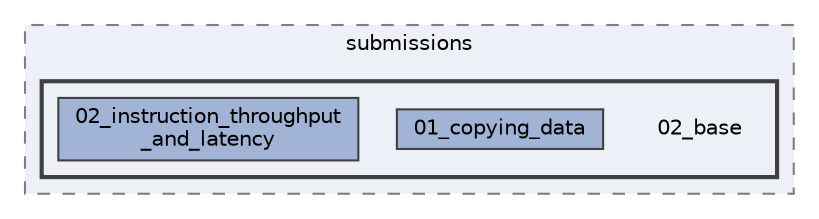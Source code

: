 digraph "/home/runner/work/machine-learning-compilers/machine-learning-compilers/src/submissions/02_base"
{
 // LATEX_PDF_SIZE
  bgcolor="transparent";
  edge [fontname=Helvetica,fontsize=10,labelfontname=Helvetica,labelfontsize=10];
  node [fontname=Helvetica,fontsize=10,shape=box,height=0.2,width=0.4];
  compound=true
  subgraph clusterdir_89b09214c7b8767e580eb9d0667695f6 {
    graph [ bgcolor="#edf0f7", pencolor="grey50", label="submissions", fontname=Helvetica,fontsize=10 style="filled,dashed", URL="dir_89b09214c7b8767e580eb9d0667695f6.html",tooltip=""]
  subgraph clusterdir_8f3814d38748b7c73405fc75327b8ba3 {
    graph [ bgcolor="#edf0f7", pencolor="grey25", label="", fontname=Helvetica,fontsize=10 style="filled,bold", URL="dir_8f3814d38748b7c73405fc75327b8ba3.html",tooltip=""]
    dir_8f3814d38748b7c73405fc75327b8ba3 [shape=plaintext, label="02_base"];
  dir_c8316a8095387fb8630d1f47c2e56ec5 [label="01_copying_data", fillcolor="#a2b4d6", color="grey25", style="filled", URL="dir_c8316a8095387fb8630d1f47c2e56ec5.html",tooltip=""];
  dir_50185a774c3beb41d3503b15f7296656 [label="02_instruction_throughput\l_and_latency", fillcolor="#a2b4d6", color="grey25", style="filled", URL="dir_50185a774c3beb41d3503b15f7296656.html",tooltip=""];
  }
  }
}
